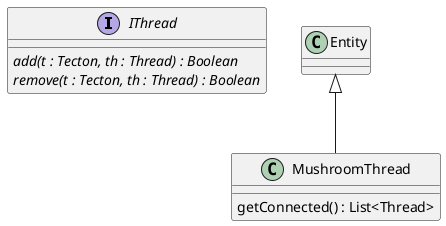 @startuml thread

interface IThread{
    {abstract} add(t : Tecton, th : Thread) : Boolean
    {abstract} remove(t : Tecton, th : Thread) : Boolean
}

class MushroomThread extends Entity{
    getConnected() : List<Thread>
}

@enduml